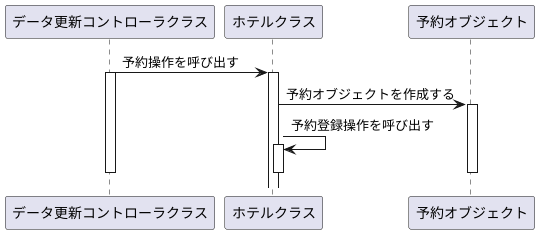 @startuml 演習4-3_SD_データ更新コントローラとホテルと予約
participant "データ更新コントローラクラス" as controller
participant "ホテルクラス" as hotel
participant "予約オブジェクト" as reservation

controller -> hotel: 予約操作を呼び出す
activate controller
activate hotel

hotel -> reservation: 予約オブジェクトを作成する
activate reservation

hotel -> hotel: 予約登録操作を呼び出す
activate hotel

deactivate hotel
deactivate reservation
deactivate controller
@enduml

